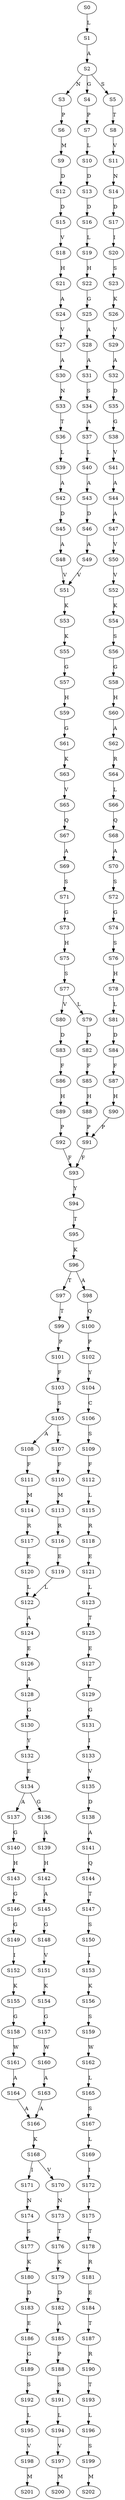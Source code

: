 strict digraph  {
	S0 -> S1 [ label = L ];
	S1 -> S2 [ label = A ];
	S2 -> S3 [ label = N ];
	S2 -> S4 [ label = G ];
	S2 -> S5 [ label = S ];
	S3 -> S6 [ label = P ];
	S4 -> S7 [ label = P ];
	S5 -> S8 [ label = T ];
	S6 -> S9 [ label = M ];
	S7 -> S10 [ label = L ];
	S8 -> S11 [ label = V ];
	S9 -> S12 [ label = D ];
	S10 -> S13 [ label = D ];
	S11 -> S14 [ label = N ];
	S12 -> S15 [ label = D ];
	S13 -> S16 [ label = D ];
	S14 -> S17 [ label = D ];
	S15 -> S18 [ label = V ];
	S16 -> S19 [ label = L ];
	S17 -> S20 [ label = I ];
	S18 -> S21 [ label = H ];
	S19 -> S22 [ label = H ];
	S20 -> S23 [ label = S ];
	S21 -> S24 [ label = A ];
	S22 -> S25 [ label = G ];
	S23 -> S26 [ label = K ];
	S24 -> S27 [ label = V ];
	S25 -> S28 [ label = A ];
	S26 -> S29 [ label = V ];
	S27 -> S30 [ label = A ];
	S28 -> S31 [ label = A ];
	S29 -> S32 [ label = A ];
	S30 -> S33 [ label = N ];
	S31 -> S34 [ label = S ];
	S32 -> S35 [ label = D ];
	S33 -> S36 [ label = T ];
	S34 -> S37 [ label = A ];
	S35 -> S38 [ label = G ];
	S36 -> S39 [ label = L ];
	S37 -> S40 [ label = L ];
	S38 -> S41 [ label = V ];
	S39 -> S42 [ label = A ];
	S40 -> S43 [ label = A ];
	S41 -> S44 [ label = A ];
	S42 -> S45 [ label = D ];
	S43 -> S46 [ label = D ];
	S44 -> S47 [ label = A ];
	S45 -> S48 [ label = A ];
	S46 -> S49 [ label = A ];
	S47 -> S50 [ label = V ];
	S48 -> S51 [ label = V ];
	S49 -> S51 [ label = V ];
	S50 -> S52 [ label = V ];
	S51 -> S53 [ label = K ];
	S52 -> S54 [ label = K ];
	S53 -> S55 [ label = K ];
	S54 -> S56 [ label = S ];
	S55 -> S57 [ label = G ];
	S56 -> S58 [ label = G ];
	S57 -> S59 [ label = H ];
	S58 -> S60 [ label = H ];
	S59 -> S61 [ label = G ];
	S60 -> S62 [ label = A ];
	S61 -> S63 [ label = K ];
	S62 -> S64 [ label = R ];
	S63 -> S65 [ label = V ];
	S64 -> S66 [ label = L ];
	S65 -> S67 [ label = Q ];
	S66 -> S68 [ label = Q ];
	S67 -> S69 [ label = A ];
	S68 -> S70 [ label = A ];
	S69 -> S71 [ label = S ];
	S70 -> S72 [ label = S ];
	S71 -> S73 [ label = G ];
	S72 -> S74 [ label = G ];
	S73 -> S75 [ label = H ];
	S74 -> S76 [ label = S ];
	S75 -> S77 [ label = S ];
	S76 -> S78 [ label = H ];
	S77 -> S79 [ label = L ];
	S77 -> S80 [ label = V ];
	S78 -> S81 [ label = L ];
	S79 -> S82 [ label = D ];
	S80 -> S83 [ label = D ];
	S81 -> S84 [ label = D ];
	S82 -> S85 [ label = F ];
	S83 -> S86 [ label = F ];
	S84 -> S87 [ label = F ];
	S85 -> S88 [ label = H ];
	S86 -> S89 [ label = H ];
	S87 -> S90 [ label = H ];
	S88 -> S91 [ label = P ];
	S89 -> S92 [ label = P ];
	S90 -> S91 [ label = P ];
	S91 -> S93 [ label = F ];
	S92 -> S93 [ label = F ];
	S93 -> S94 [ label = Y ];
	S94 -> S95 [ label = T ];
	S95 -> S96 [ label = K ];
	S96 -> S97 [ label = T ];
	S96 -> S98 [ label = A ];
	S97 -> S99 [ label = T ];
	S98 -> S100 [ label = Q ];
	S99 -> S101 [ label = P ];
	S100 -> S102 [ label = P ];
	S101 -> S103 [ label = F ];
	S102 -> S104 [ label = Y ];
	S103 -> S105 [ label = S ];
	S104 -> S106 [ label = C ];
	S105 -> S107 [ label = L ];
	S105 -> S108 [ label = A ];
	S106 -> S109 [ label = S ];
	S107 -> S110 [ label = F ];
	S108 -> S111 [ label = F ];
	S109 -> S112 [ label = F ];
	S110 -> S113 [ label = M ];
	S111 -> S114 [ label = M ];
	S112 -> S115 [ label = L ];
	S113 -> S116 [ label = R ];
	S114 -> S117 [ label = R ];
	S115 -> S118 [ label = R ];
	S116 -> S119 [ label = E ];
	S117 -> S120 [ label = E ];
	S118 -> S121 [ label = E ];
	S119 -> S122 [ label = L ];
	S120 -> S122 [ label = L ];
	S121 -> S123 [ label = L ];
	S122 -> S124 [ label = A ];
	S123 -> S125 [ label = T ];
	S124 -> S126 [ label = E ];
	S125 -> S127 [ label = E ];
	S126 -> S128 [ label = A ];
	S127 -> S129 [ label = T ];
	S128 -> S130 [ label = G ];
	S129 -> S131 [ label = G ];
	S130 -> S132 [ label = Y ];
	S131 -> S133 [ label = I ];
	S132 -> S134 [ label = E ];
	S133 -> S135 [ label = V ];
	S134 -> S136 [ label = G ];
	S134 -> S137 [ label = A ];
	S135 -> S138 [ label = D ];
	S136 -> S139 [ label = A ];
	S137 -> S140 [ label = G ];
	S138 -> S141 [ label = A ];
	S139 -> S142 [ label = H ];
	S140 -> S143 [ label = H ];
	S141 -> S144 [ label = Q ];
	S142 -> S145 [ label = A ];
	S143 -> S146 [ label = G ];
	S144 -> S147 [ label = T ];
	S145 -> S148 [ label = G ];
	S146 -> S149 [ label = G ];
	S147 -> S150 [ label = S ];
	S148 -> S151 [ label = V ];
	S149 -> S152 [ label = I ];
	S150 -> S153 [ label = I ];
	S151 -> S154 [ label = K ];
	S152 -> S155 [ label = K ];
	S153 -> S156 [ label = K ];
	S154 -> S157 [ label = G ];
	S155 -> S158 [ label = G ];
	S156 -> S159 [ label = S ];
	S157 -> S160 [ label = W ];
	S158 -> S161 [ label = W ];
	S159 -> S162 [ label = W ];
	S160 -> S163 [ label = A ];
	S161 -> S164 [ label = A ];
	S162 -> S165 [ label = L ];
	S163 -> S166 [ label = A ];
	S164 -> S166 [ label = A ];
	S165 -> S167 [ label = S ];
	S166 -> S168 [ label = K ];
	S167 -> S169 [ label = L ];
	S168 -> S170 [ label = V ];
	S168 -> S171 [ label = I ];
	S169 -> S172 [ label = I ];
	S170 -> S173 [ label = N ];
	S171 -> S174 [ label = N ];
	S172 -> S175 [ label = I ];
	S173 -> S176 [ label = T ];
	S174 -> S177 [ label = S ];
	S175 -> S178 [ label = T ];
	S176 -> S179 [ label = K ];
	S177 -> S180 [ label = K ];
	S178 -> S181 [ label = R ];
	S179 -> S182 [ label = D ];
	S180 -> S183 [ label = D ];
	S181 -> S184 [ label = E ];
	S182 -> S185 [ label = A ];
	S183 -> S186 [ label = E ];
	S184 -> S187 [ label = T ];
	S185 -> S188 [ label = P ];
	S186 -> S189 [ label = G ];
	S187 -> S190 [ label = R ];
	S188 -> S191 [ label = S ];
	S189 -> S192 [ label = S ];
	S190 -> S193 [ label = T ];
	S191 -> S194 [ label = L ];
	S192 -> S195 [ label = L ];
	S193 -> S196 [ label = L ];
	S194 -> S197 [ label = V ];
	S195 -> S198 [ label = V ];
	S196 -> S199 [ label = S ];
	S197 -> S200 [ label = M ];
	S198 -> S201 [ label = M ];
	S199 -> S202 [ label = M ];
}
